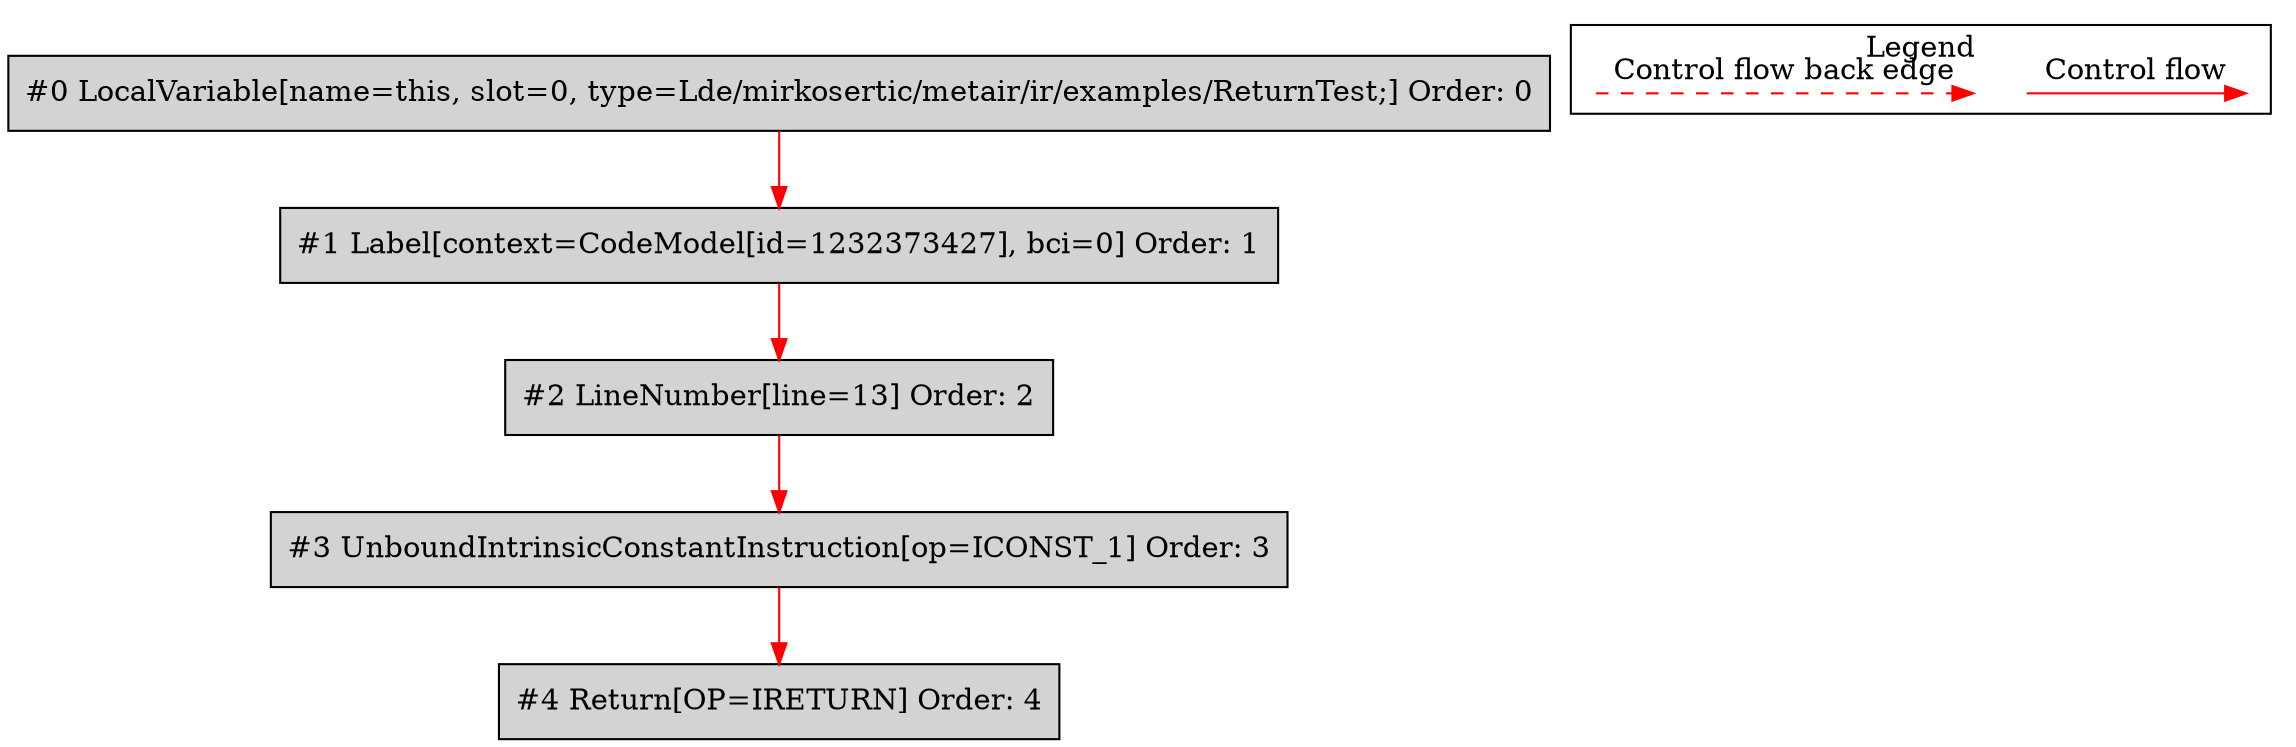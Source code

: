 digraph {
 ordering="in";
 node0[label="#0 LocalVariable[name=this, slot=0, type=Lde/mirkosertic/metair/ir/examples/ReturnTest;] Order: 0", shape=box, fillcolor=lightgrey, style=filled];
 node1[label="#1 Label[context=CodeModel[id=1232373427], bci=0] Order: 1", shape=box, fillcolor=lightgrey, style=filled];
 node2[label="#2 LineNumber[line=13] Order: 2", shape=box, fillcolor=lightgrey, style=filled];
 node3[label="#3 UnboundIntrinsicConstantInstruction[op=ICONST_1] Order: 3", shape=box, fillcolor=lightgrey, style=filled];
 node4[label="#4 Return[OP=IRETURN] Order: 4", shape=box, fillcolor=lightgrey, style=filled];
 node0 -> node1[color=red];
 node1 -> node2[color=red];
 node2 -> node3[color=red];
 node3 -> node4[color=red];
 subgraph cluster_000 {
  label = "Legend";
  node [shape=point]
  {
   rank=same;
   c0 [style = invis];
   c1 [style = invis];
   c2 [style = invis];
   c3 [style = invis];
  }
  c0 -> c1 [label="Control flow", style=solid, color=red]
  c2 -> c3 [label="Control flow back edge", style=dashed, color=red]
 }

}
